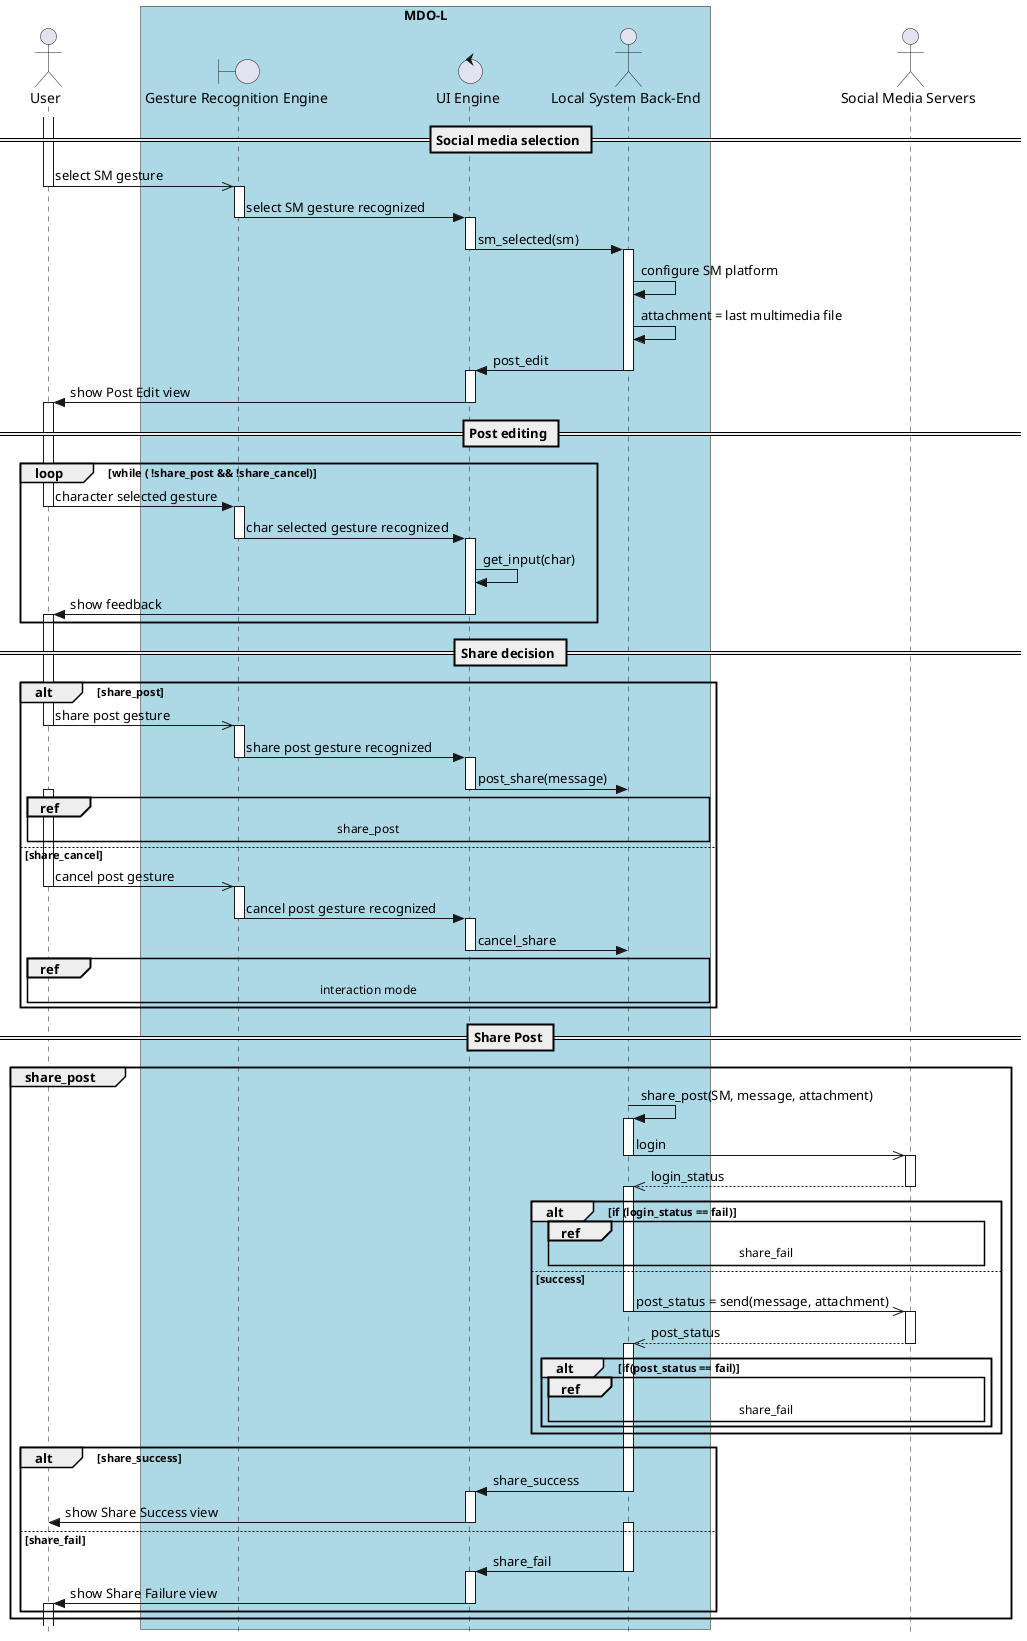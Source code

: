   @startuml
  ' ---------- SETUP ----------------
  ' strict uml style and hide footboxes
  skinparam style strictuml
  hide footbox
  ' for anchors and duration this may be required (uncomment)
  ' !pragma teoz true

  ' ---------- Declaring participants
  ' participant Participant as Foo
  actor User
  box "MDO-L" #LightBlue
  boundary "Gesture Recognition Engine" as GRE
  control "UI Engine" as UIE
  actor "Local System Back-End" as LS
  endbox
  actor "Social Media Servers" as SMS
''  actor "Image Filtering APIs" as IFA
  ' entity      Entity      as Foo4
  ' database    Database    as Foo5
  ' collections Collections as Foo6
  ' queue       Queue       as Foo7

  ' async message
''== Sharing mode ==
== Social media selection ==
activate User
User ->> GRE: select SM gesture
deactivate User
activate GRE
GRE -> UIE: select SM gesture recognized
deactivate GRE
activate UIE
UIE -> LS: sm_selected(sm)
deactivate UIE
activate LS
LS -> LS: configure SM platform
LS -> LS: attachment = last multimedia file
LS -> UIE: post_edit
deactivate LS
activate UIE
UIE -> User: show Post Edit view
deactivate UIE
activate User
''deactivate User
== Post editing ==
loop while ( !share_post && !share_cancel)
    ''activate User
    User -> GRE: character selected gesture
    deactivate User
    activate GRE
    GRE -> UIE: char selected gesture recognized
    deactivate GRE
    activate UIE
    UIE -> UIE: get_input(char)
    UIE -> User: show feedback
    deactivate UIE
    activate User
end
== Share decision ==
alt share_post
    activate User
    User ->> GRE: share post gesture
    deactivate User
    activate GRE
    GRE -> UIE: share post gesture recognized
    deactivate GRE
    activate UIE
    UIE -> LS: post_share(message)
    deactivate UIE
    ref over User, LS: share_post
else share_cancel
    activate User
    User ->> GRE: cancel post gesture
    deactivate User
    activate GRE
    GRE -> UIE: cancel post gesture recognized
    deactivate GRE
    activate UIE
    UIE -> LS: cancel_share
    deactivate UIE
    ref over User, LS: interaction mode
    ''activate LS
end
''deactivate User
== Share Post ==
group share_post
''activate LS
LS -> LS ++: share_post(SM, message, attachment)
LS ->> SMS: login
deactivate LS
activate SMS
return login_status
deactivate SMS
activate LS
alt if (login_status == fail)
    ref over LS, SMS: share_fail
    else success
    LS ->> SMS: post_status = send(message, attachment)
    deactivate LS
    activate SMS
    return post_status
    activate LS
    alt if(post_status == fail)
	ref over LS, SMS: share_fail
	deactivate LS
    end
end
alt share_success
    activate LS
    LS -> UIE: share_success
    deactivate LS
    activate UIE
    UIE -> User: show Share Success view
    deactivate UIE
else share_fail
    activate LS
    LS -> UIE: share_fail
    deactivate LS
    activate UIE
    UIE -> User: show Share Failure view
    deactivate UIE
    activate User
end
end
  @enduml